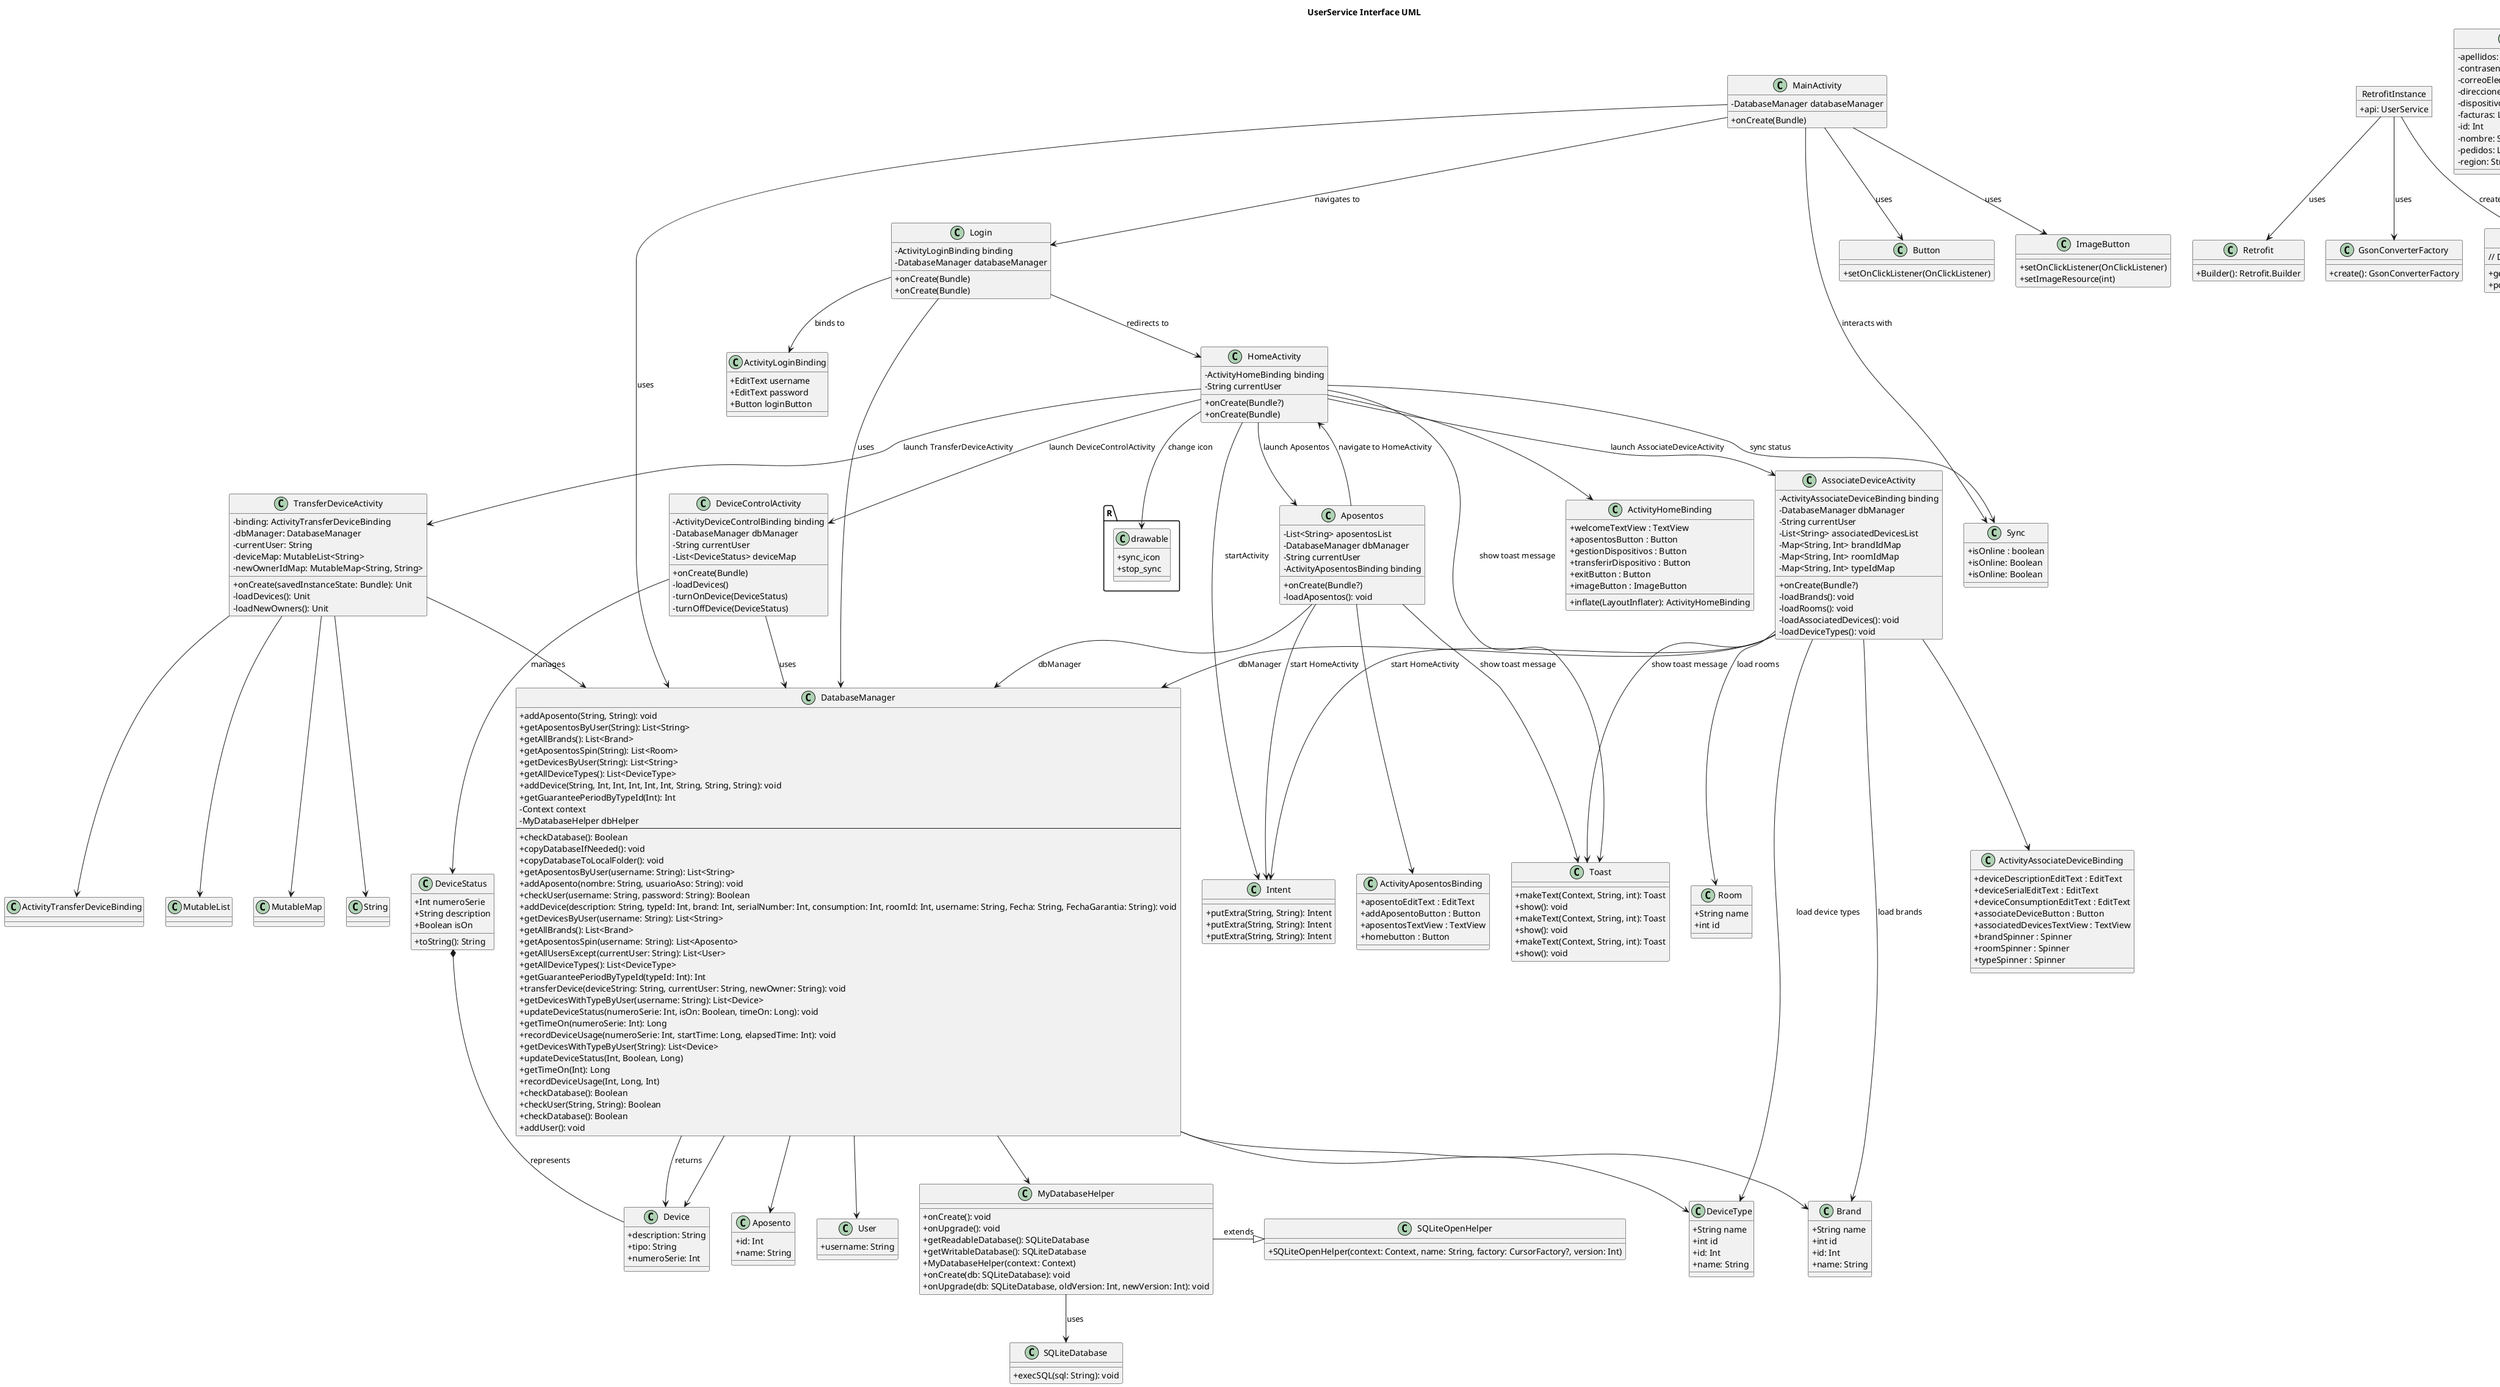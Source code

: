 @startuml
class HomeActivity {
    - ActivityHomeBinding binding
    - String currentUser

    + onCreate(Bundle?)
}

class ActivityHomeBinding {
    + inflate(LayoutInflater): ActivityHomeBinding
    + welcomeTextView : TextView
    + aposentosButton : Button
    + gestionDispositivos : Button
    + transferirDispositivo : Button
    + exitButton : Button
    + imageButton : ImageButton
}

class Aposentos
class AssociateDeviceActivity
class TransferDeviceActivity
class DeviceControlActivity
class Sync {
    + isOnline : boolean
}

class Intent {
    + putExtra(String, String): Intent
}

class Toast {
    + makeText(Context, String, int): Toast
    + show(): void
}

class R.drawable {
    + sync_icon
    + stop_sync
}

HomeActivity --> ActivityHomeBinding
HomeActivity --> Aposentos : "launch Aposentos"
HomeActivity --> AssociateDeviceActivity : "launch AssociateDeviceActivity"
HomeActivity --> TransferDeviceActivity : "launch TransferDeviceActivity"
HomeActivity --> DeviceControlActivity : "launch DeviceControlActivity"
HomeActivity --> Sync : "sync status"
HomeActivity --> Intent : "startActivity"
HomeActivity --> Toast : "show toast message"
HomeActivity --> R.drawable : "change icon"

class Aposentos {
    - List<String> aposentosList
    - DatabaseManager dbManager
    - String currentUser
    - ActivityAposentosBinding binding

    + onCreate(Bundle?)
    - loadAposentos(): void
}

class ActivityAposentosBinding {
    + aposentoEditText : EditText
    + addAposentoButton : Button
    + aposentosTextView : TextView
    + homebutton : Button
}

class DatabaseManager {
    + addAposento(String, String): void
    + getAposentosByUser(String): List<String>
}

class HomeActivity

class Intent {
    + putExtra(String, String): Intent
}

class Toast {
    + makeText(Context, String, int): Toast
    + show(): void
}

Aposentos --> ActivityAposentosBinding
Aposentos --> DatabaseManager : "dbManager"
Aposentos --> Intent : "start HomeActivity"
Aposentos --> Toast : "show toast message"
Aposentos --> HomeActivity : "navigate to HomeActivity"

class AssociateDeviceActivity {
    - ActivityAssociateDeviceBinding binding
    - DatabaseManager dbManager
    - String currentUser
    - List<String> associatedDevicesList
    - Map<String, Int> brandIdMap
    - Map<String, Int> roomIdMap
    - Map<String, Int> typeIdMap

    + onCreate(Bundle?)
    - loadBrands(): void
    - loadRooms(): void
    - loadAssociatedDevices(): void
    - loadDeviceTypes(): void
}

class ActivityAssociateDeviceBinding {
    + deviceDescriptionEditText : EditText
    + deviceSerialEditText : EditText
    + deviceConsumptionEditText : EditText
    + associateDeviceButton : Button
    + associatedDevicesTextView : TextView
    + brandSpinner : Spinner
    + roomSpinner : Spinner
    + typeSpinner : Spinner
}

class DatabaseManager {
    + getAllBrands(): List<Brand>
    + getAposentosSpin(String): List<Room>
    + getDevicesByUser(String): List<String>
    + getAllDeviceTypes(): List<DeviceType>
    + addDevice(String, Int, Int, Int, Int, Int, String, String, String): void
    + getGuaranteePeriodByTypeId(Int): Int
}

class Brand {
    + String name
    + int id
}

class Room {
    + String name
    + int id
}

class DeviceType {
    + String name
    + int id
}

class Intent {
    + putExtra(String, String): Intent
}

class Toast {
    + makeText(Context, String, int): Toast
    + show(): void
}

AssociateDeviceActivity --> ActivityAssociateDeviceBinding
AssociateDeviceActivity --> DatabaseManager : "dbManager"
AssociateDeviceActivity --> Intent : "start HomeActivity"
AssociateDeviceActivity --> Toast : "show toast message"
AssociateDeviceActivity --> Brand : "load brands"
AssociateDeviceActivity --> Room : "load rooms"
AssociateDeviceActivity --> DeviceType : "load device types"

skinparam classAttributeIconSize 0

class DatabaseManager {
  - Context context
  - MyDatabaseHelper dbHelper
  ---
  + checkDatabase(): Boolean
  + copyDatabaseIfNeeded(): void
  + copyDatabaseToLocalFolder(): void
  + getAposentosByUser(username: String): List<String>
  + addAposento(nombre: String, usuarioAso: String): void
  + checkUser(username: String, password: String): Boolean
  + addDevice(description: String, typeId: Int, brand: Int, serialNumber: Int, consumption: Int, roomId: Int, username: String, Fecha: String, FechaGarantia: String): void
  + getDevicesByUser(username: String): List<String>
  + getAllBrands(): List<Brand>
  + getAposentosSpin(username: String): List<Aposento>
  + getAllUsersExcept(currentUser: String): List<User>
  + getAllDeviceTypes(): List<DeviceType>
  + getGuaranteePeriodByTypeId(typeId: Int): Int
  + transferDevice(deviceString: String, currentUser: String, newOwner: String): void
  + getDevicesWithTypeByUser(username: String): List<Device>
  + updateDeviceStatus(numeroSerie: Int, isOn: Boolean, timeOn: Long): void
  + getTimeOn(numeroSerie: Int): Long
  + recordDeviceUsage(numeroSerie: Int, startTime: Long, elapsedTime: Int): void
}

class MyDatabaseHelper {
  + onCreate(): void
  + onUpgrade(): void
  + getReadableDatabase(): SQLiteDatabase
  + getWritableDatabase(): SQLiteDatabase
}

class Brand {
  + id: Int
  + name: String
}

class Aposento {
  + id: Int
  + name: String
}

class User {
  + username: String
}

class DeviceType {
  + id: Int
  + name: String
}

class Device {
  + description: String
  + tipo: String
  + numeroSerie: Int
}

DatabaseManager --> MyDatabaseHelper
DatabaseManager --> Brand
DatabaseManager --> Aposento
DatabaseManager --> User
DatabaseManager --> DeviceType
DatabaseManager --> Device

title Device Control Activity UML

class DeviceControlActivity {
    - ActivityDeviceControlBinding binding
    - DatabaseManager dbManager
    - String currentUser
    - List<DeviceStatus> deviceMap

    + onCreate(Bundle)
    - loadDevices()
    - turnOnDevice(DeviceStatus)
    - turnOffDevice(DeviceStatus)
}

class DatabaseManager {
    + getDevicesWithTypeByUser(String): List<Device>
    + updateDeviceStatus(Int, Boolean, Long)
    + getTimeOn(Int): Long
    + recordDeviceUsage(Int, Long, Int)
}

class DeviceStatus {
    + Int numeroSerie
    + String description
    + Boolean isOn
    + toString(): String
}

DeviceControlActivity --> DatabaseManager : uses
DeviceControlActivity --> DeviceStatus : manages
DatabaseManager --> Device : returns
DeviceStatus *-- Device : represents

title Login Activity UML

class Login {
    - ActivityLoginBinding binding
    - DatabaseManager databaseManager

    + onCreate(Bundle)
}

class DatabaseManager {
    + checkDatabase(): Boolean
    + checkUser(String, String): Boolean
}

class ActivityLoginBinding {
    + EditText username
    + EditText password
    + Button loginButton
}

class HomeActivity {
    + onCreate(Bundle)
}

Login --> DatabaseManager : uses
Login --> ActivityLoginBinding : binds to
Login --> HomeActivity : redirects to

title MainActivity UML

class MainActivity {
    - DatabaseManager databaseManager

    + onCreate(Bundle)
}

class DatabaseManager {
    + checkDatabase(): Boolean
    + addUser(): void
}

class Button {
    + setOnClickListener(OnClickListener)
}

class ImageButton {
    + setOnClickListener(OnClickListener)
    + setImageResource(int)
}

class Login {
    + onCreate(Bundle)
}

class Sync {
    + isOnline: Boolean
}

MainActivity --> DatabaseManager : uses
MainActivity --> Button : uses
MainActivity --> ImageButton : uses
MainActivity --> Login : navigates to
MainActivity --> Sync : interacts with

title MyDatabaseHelper UML

class MyDatabaseHelper {
    + MyDatabaseHelper(context: Context)
    + onCreate(db: SQLiteDatabase): void
    + onUpgrade(db: SQLiteDatabase, oldVersion: Int, newVersion: Int): void
}

class SQLiteOpenHelper {
    + SQLiteOpenHelper(context: Context, name: String, factory: CursorFactory?, version: Int)
}

class SQLiteDatabase {
    + execSQL(sql: String): void
}

MyDatabaseHelper -|> SQLiteOpenHelper : extends
MyDatabaseHelper --> SQLiteDatabase : uses

title RetrofitInstance UML

object RetrofitInstance {
    + api: UserService
}

class Retrofit {
    + Builder(): Retrofit.Builder
}

class GsonConverterFactory {
    + create(): GsonConverterFactory
}

class UserService {
    // Define your service methods here
}

RetrofitInstance --> Retrofit : uses
RetrofitInstance --> UserService : creates
RetrofitInstance --> GsonConverterFactory : uses

title Sync Object UML

object Sync {
    + isOnline: Boolean
}

title TransferDeviceActivity Class UML

class TransferDeviceActivity {
    - binding: ActivityTransferDeviceBinding
    - dbManager: DatabaseManager
    - currentUser: String
    - deviceMap: MutableList<String>
    - newOwnerIdMap: MutableMap<String, String>

    + onCreate(savedInstanceState: Bundle): Unit
    - loadDevices(): Unit
    - loadNewOwners(): Unit
}

TransferDeviceActivity --> ActivityTransferDeviceBinding
TransferDeviceActivity --> DatabaseManager
TransferDeviceActivity --> String
TransferDeviceActivity --> MutableList
TransferDeviceActivity --> MutableMap

title Data Classes UML

class Users {
    - apellidos: String
    - contrasena: String
    - correoElectronico: String
    - direccionesEntrega: List<Any>
    - dispositivos: List<Any>
    - facturas: List<Any>
    - id: Int
    - nombre: String
    - pedidos: List<Any>
    - region: String
}

class UserRegister {
    - nombre: String
    - apellidos: String
    - region: String
    - correoElectronico: String
    - contrasena: String
    - pedidos: List<Int>
    - facturas: List<Int>
    - dispositivos: List<Int>
    - direccionesEntrega: List<Int>
}

title UserService Interface UML

interface UserService {
    + getUsers(): Response<List<Users>>
    + postRequest(user: UserRegister): UserRegister
}

@enduml
